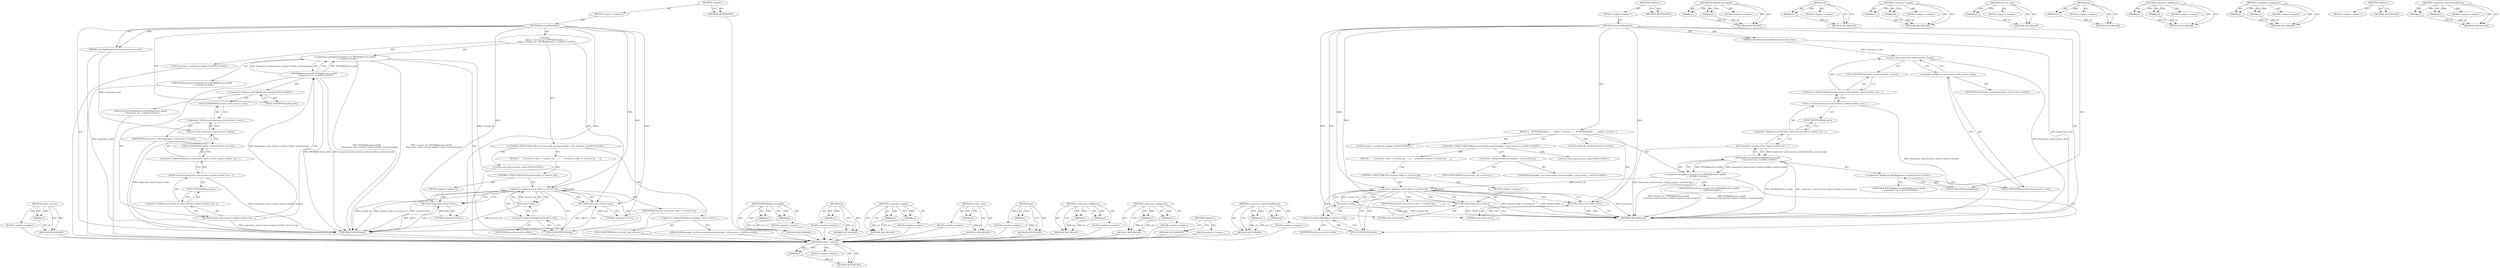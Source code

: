 digraph "&lt;operator&gt;.indirectFieldAccess" {
vulnerable_88 [label=<(METHOD,webrtc_receiver)>];
vulnerable_89 [label=<(PARAM,p1)>];
vulnerable_90 [label=<(BLOCK,&lt;empty&gt;,&lt;empty&gt;)>];
vulnerable_91 [label=<(METHOD_RETURN,ANY)>];
vulnerable_6 [label=<(METHOD,&lt;global&gt;)<SUB>1</SUB>>];
vulnerable_7 [label=<(BLOCK,&lt;empty&gt;,&lt;empty&gt;)<SUB>1</SUB>>];
vulnerable_8 [label=<(METHOD,ReceiverWasAdded)<SUB>1</SUB>>];
vulnerable_9 [label=<(PARAM,const RtpTransceiverState&amp; transceiver_state)<SUB>1</SUB>>];
vulnerable_10 [label="<(BLOCK,{
     uintptr_t receiver_id = RTCRtpReceiver::...,{
     uintptr_t receiver_id = RTCRtpReceiver::...)<SUB>1</SUB>>"];
vulnerable_11 [label="<(LOCAL,uintptr_t receiver_id: uintptr_t)<SUB>2</SUB>>"];
vulnerable_12 [label="<(&lt;operator&gt;.assignment,receiver_id = RTCRtpReceiver::getId(
         t...)<SUB>2</SUB>>"];
vulnerable_13 [label="<(IDENTIFIER,receiver_id,receiver_id = RTCRtpReceiver::getId(
         t...)<SUB>2</SUB>>"];
vulnerable_14 [label="<(RTCRtpReceiver.getId,RTCRtpReceiver::getId(
         transceiver_sta...)<SUB>2</SUB>>"];
vulnerable_15 [label="<(&lt;operator&gt;.fieldAccess,RTCRtpReceiver::getId)<SUB>2</SUB>>"];
vulnerable_16 [label="<(IDENTIFIER,RTCRtpReceiver,RTCRtpReceiver::getId(
         transceiver_sta...)<SUB>2</SUB>>"];
vulnerable_17 [label=<(FIELD_IDENTIFIER,getId,getId)<SUB>2</SUB>>];
vulnerable_18 [label=<(get,transceiver_state.receiver_state()-&gt;webrtc_rece...)<SUB>3</SUB>>];
vulnerable_19 [label=<(&lt;operator&gt;.fieldAccess,transceiver_state.receiver_state()-&gt;webrtc_rece...)<SUB>3</SUB>>];
vulnerable_20 [label=<(webrtc_receiver,transceiver_state.receiver_state()-&gt;webrtc_rece...)<SUB>3</SUB>>];
vulnerable_21 [label=<(&lt;operator&gt;.indirectFieldAccess,transceiver_state.receiver_state()-&gt;webrtc_rece...)<SUB>3</SUB>>];
vulnerable_22 [label=<(receiver_state,transceiver_state.receiver_state())<SUB>3</SUB>>];
vulnerable_23 [label=<(&lt;operator&gt;.fieldAccess,transceiver_state.receiver_state)<SUB>3</SUB>>];
vulnerable_24 [label=<(IDENTIFIER,transceiver_state,transceiver_state.receiver_state())<SUB>3</SUB>>];
vulnerable_25 [label=<(FIELD_IDENTIFIER,receiver_state,receiver_state)<SUB>3</SUB>>];
vulnerable_26 [label=<(FIELD_IDENTIFIER,webrtc_receiver,webrtc_receiver)<SUB>3</SUB>>];
vulnerable_27 [label=<(FIELD_IDENTIFIER,get,get)<SUB>3</SUB>>];
vulnerable_28 [label="<(CONTROL_STRUCTURE,FOR,for (const auto&amp; receiver:handler_-&gt;rtp_receivers_))<SUB>4</SUB>>"];
vulnerable_29 [label=<(&lt;operator&gt;.indirectFieldAccess,handler_-&gt;rtp_receivers_)<SUB>4</SUB>>];
vulnerable_30 [label="<(IDENTIFIER,handler_,for (const auto&amp; receiver:handler_-&gt;rtp_receive...)<SUB>4</SUB>>"];
vulnerable_31 [label=<(FIELD_IDENTIFIER,rtp_receivers_,rtp_receivers_)<SUB>4</SUB>>];
vulnerable_32 [label="<(LOCAL,const auto receiver: auto)<SUB>4</SUB>>"];
vulnerable_33 [label=<(BLOCK,{
      if (receiver-&gt;Id() == receiver_id)
    ...,{
      if (receiver-&gt;Id() == receiver_id)
    ...)<SUB>4</SUB>>];
vulnerable_34 [label=<(CONTROL_STRUCTURE,IF,if (receiver-&gt;Id() == receiver_id))<SUB>5</SUB>>];
vulnerable_35 [label=<(&lt;operator&gt;.equals,receiver-&gt;Id() == receiver_id)<SUB>5</SUB>>];
vulnerable_36 [label=<(Id,receiver-&gt;Id())<SUB>5</SUB>>];
vulnerable_37 [label=<(&lt;operator&gt;.indirectFieldAccess,receiver-&gt;Id)<SUB>5</SUB>>];
vulnerable_38 [label=<(IDENTIFIER,receiver,receiver-&gt;Id())<SUB>5</SUB>>];
vulnerable_39 [label=<(FIELD_IDENTIFIER,Id,Id)<SUB>5</SUB>>];
vulnerable_40 [label=<(IDENTIFIER,receiver_id,receiver-&gt;Id() == receiver_id)<SUB>5</SUB>>];
vulnerable_41 [label=<(BLOCK,&lt;empty&gt;,&lt;empty&gt;)<SUB>6</SUB>>];
vulnerable_42 [label=<(RETURN,return false;,return false;)<SUB>6</SUB>>];
vulnerable_43 [label=<(LITERAL,false,return false;)<SUB>6</SUB>>];
vulnerable_44 [label=<(RETURN,return true;,return true;)<SUB>8</SUB>>];
vulnerable_45 [label=<(LITERAL,true,return true;)<SUB>8</SUB>>];
vulnerable_46 [label=<(METHOD_RETURN,bool)<SUB>1</SUB>>];
vulnerable_48 [label=<(METHOD_RETURN,ANY)<SUB>1</SUB>>];
vulnerable_74 [label=<(METHOD,RTCRtpReceiver.getId)>];
vulnerable_75 [label=<(PARAM,p1)>];
vulnerable_76 [label=<(PARAM,p2)>];
vulnerable_77 [label=<(BLOCK,&lt;empty&gt;,&lt;empty&gt;)>];
vulnerable_78 [label=<(METHOD_RETURN,ANY)>];
vulnerable_106 [label=<(METHOD,Id)>];
vulnerable_107 [label=<(PARAM,p1)>];
vulnerable_108 [label=<(BLOCK,&lt;empty&gt;,&lt;empty&gt;)>];
vulnerable_109 [label=<(METHOD_RETURN,ANY)>];
vulnerable_101 [label=<(METHOD,&lt;operator&gt;.equals)>];
vulnerable_102 [label=<(PARAM,p1)>];
vulnerable_103 [label=<(PARAM,p2)>];
vulnerable_104 [label=<(BLOCK,&lt;empty&gt;,&lt;empty&gt;)>];
vulnerable_105 [label=<(METHOD_RETURN,ANY)>];
vulnerable_97 [label=<(METHOD,receiver_state)>];
vulnerable_98 [label=<(PARAM,p1)>];
vulnerable_99 [label=<(BLOCK,&lt;empty&gt;,&lt;empty&gt;)>];
vulnerable_100 [label=<(METHOD_RETURN,ANY)>];
vulnerable_84 [label=<(METHOD,get)>];
vulnerable_85 [label=<(PARAM,p1)>];
vulnerable_86 [label=<(BLOCK,&lt;empty&gt;,&lt;empty&gt;)>];
vulnerable_87 [label=<(METHOD_RETURN,ANY)>];
vulnerable_79 [label=<(METHOD,&lt;operator&gt;.fieldAccess)>];
vulnerable_80 [label=<(PARAM,p1)>];
vulnerable_81 [label=<(PARAM,p2)>];
vulnerable_82 [label=<(BLOCK,&lt;empty&gt;,&lt;empty&gt;)>];
vulnerable_83 [label=<(METHOD_RETURN,ANY)>];
vulnerable_69 [label=<(METHOD,&lt;operator&gt;.assignment)>];
vulnerable_70 [label=<(PARAM,p1)>];
vulnerable_71 [label=<(PARAM,p2)>];
vulnerable_72 [label=<(BLOCK,&lt;empty&gt;,&lt;empty&gt;)>];
vulnerable_73 [label=<(METHOD_RETURN,ANY)>];
vulnerable_63 [label=<(METHOD,&lt;global&gt;)<SUB>1</SUB>>];
vulnerable_64 [label=<(BLOCK,&lt;empty&gt;,&lt;empty&gt;)>];
vulnerable_65 [label=<(METHOD_RETURN,ANY)>];
vulnerable_92 [label=<(METHOD,&lt;operator&gt;.indirectFieldAccess)>];
vulnerable_93 [label=<(PARAM,p1)>];
vulnerable_94 [label=<(PARAM,p2)>];
vulnerable_95 [label=<(BLOCK,&lt;empty&gt;,&lt;empty&gt;)>];
vulnerable_96 [label=<(METHOD_RETURN,ANY)>];
fixed_91 [label=<(METHOD,webrtc_receiver)>];
fixed_92 [label=<(PARAM,p1)>];
fixed_93 [label=<(BLOCK,&lt;empty&gt;,&lt;empty&gt;)>];
fixed_94 [label=<(METHOD_RETURN,ANY)>];
fixed_6 [label=<(METHOD,&lt;global&gt;)<SUB>1</SUB>>];
fixed_7 [label=<(BLOCK,&lt;empty&gt;,&lt;empty&gt;)<SUB>1</SUB>>];
fixed_8 [label=<(METHOD,ReceiverWasAdded)<SUB>1</SUB>>];
fixed_9 [label=<(PARAM,const RtpTransceiverState&amp; transceiver_state)<SUB>1</SUB>>];
fixed_10 [label=<(BLOCK,{
    DCHECK(handler_);
     uintptr_t receiver...,{
    DCHECK(handler_);
     uintptr_t receiver...)<SUB>1</SUB>>];
fixed_11 [label="<(LOCAL,DCHECK : DCHECK)<SUB>2</SUB>>"];
fixed_12 [label="<(LOCAL,uintptr_t receiver_id: uintptr_t)<SUB>3</SUB>>"];
fixed_13 [label="<(&lt;operator&gt;.assignment,receiver_id = RTCRtpReceiver::getId(
         t...)<SUB>3</SUB>>"];
fixed_14 [label="<(IDENTIFIER,receiver_id,receiver_id = RTCRtpReceiver::getId(
         t...)<SUB>3</SUB>>"];
fixed_15 [label="<(RTCRtpReceiver.getId,RTCRtpReceiver::getId(
         transceiver_sta...)<SUB>3</SUB>>"];
fixed_16 [label="<(&lt;operator&gt;.fieldAccess,RTCRtpReceiver::getId)<SUB>3</SUB>>"];
fixed_17 [label="<(IDENTIFIER,RTCRtpReceiver,RTCRtpReceiver::getId(
         transceiver_sta...)<SUB>3</SUB>>"];
fixed_18 [label=<(FIELD_IDENTIFIER,getId,getId)<SUB>3</SUB>>];
fixed_19 [label=<(get,transceiver_state.receiver_state()-&gt;webrtc_rece...)<SUB>4</SUB>>];
fixed_20 [label=<(&lt;operator&gt;.fieldAccess,transceiver_state.receiver_state()-&gt;webrtc_rece...)<SUB>4</SUB>>];
fixed_21 [label=<(webrtc_receiver,transceiver_state.receiver_state()-&gt;webrtc_rece...)<SUB>4</SUB>>];
fixed_22 [label=<(&lt;operator&gt;.indirectFieldAccess,transceiver_state.receiver_state()-&gt;webrtc_rece...)<SUB>4</SUB>>];
fixed_23 [label=<(receiver_state,transceiver_state.receiver_state())<SUB>4</SUB>>];
fixed_24 [label=<(&lt;operator&gt;.fieldAccess,transceiver_state.receiver_state)<SUB>4</SUB>>];
fixed_25 [label=<(IDENTIFIER,transceiver_state,transceiver_state.receiver_state())<SUB>4</SUB>>];
fixed_26 [label=<(FIELD_IDENTIFIER,receiver_state,receiver_state)<SUB>4</SUB>>];
fixed_27 [label=<(FIELD_IDENTIFIER,webrtc_receiver,webrtc_receiver)<SUB>4</SUB>>];
fixed_28 [label=<(FIELD_IDENTIFIER,get,get)<SUB>4</SUB>>];
fixed_29 [label="<(CONTROL_STRUCTURE,FOR,for (const auto&amp; receiver:handler_-&gt;rtp_receivers_))<SUB>5</SUB>>"];
fixed_30 [label=<(&lt;operator&gt;.indirectFieldAccess,handler_-&gt;rtp_receivers_)<SUB>5</SUB>>];
fixed_31 [label="<(IDENTIFIER,handler_,for (const auto&amp; receiver:handler_-&gt;rtp_receive...)<SUB>5</SUB>>"];
fixed_32 [label=<(FIELD_IDENTIFIER,rtp_receivers_,rtp_receivers_)<SUB>5</SUB>>];
fixed_33 [label="<(LOCAL,const auto receiver: auto)<SUB>5</SUB>>"];
fixed_34 [label=<(BLOCK,{
      if (receiver-&gt;Id() == receiver_id)
    ...,{
      if (receiver-&gt;Id() == receiver_id)
    ...)<SUB>5</SUB>>];
fixed_35 [label=<(CONTROL_STRUCTURE,IF,if (receiver-&gt;Id() == receiver_id))<SUB>6</SUB>>];
fixed_36 [label=<(&lt;operator&gt;.equals,receiver-&gt;Id() == receiver_id)<SUB>6</SUB>>];
fixed_37 [label=<(Id,receiver-&gt;Id())<SUB>6</SUB>>];
fixed_38 [label=<(&lt;operator&gt;.indirectFieldAccess,receiver-&gt;Id)<SUB>6</SUB>>];
fixed_39 [label=<(IDENTIFIER,receiver,receiver-&gt;Id())<SUB>6</SUB>>];
fixed_40 [label=<(FIELD_IDENTIFIER,Id,Id)<SUB>6</SUB>>];
fixed_41 [label=<(IDENTIFIER,receiver_id,receiver-&gt;Id() == receiver_id)<SUB>6</SUB>>];
fixed_42 [label=<(BLOCK,&lt;empty&gt;,&lt;empty&gt;)<SUB>7</SUB>>];
fixed_43 [label=<(RETURN,return false;,return false;)<SUB>7</SUB>>];
fixed_44 [label=<(LITERAL,false,return false;)<SUB>7</SUB>>];
fixed_45 [label=<(RETURN,return true;,return true;)<SUB>9</SUB>>];
fixed_46 [label=<(LITERAL,true,return true;)<SUB>9</SUB>>];
fixed_47 [label=<(METHOD_RETURN,bool)<SUB>1</SUB>>];
fixed_49 [label=<(METHOD_RETURN,ANY)<SUB>1</SUB>>];
fixed_77 [label=<(METHOD,RTCRtpReceiver.getId)>];
fixed_78 [label=<(PARAM,p1)>];
fixed_79 [label=<(PARAM,p2)>];
fixed_80 [label=<(BLOCK,&lt;empty&gt;,&lt;empty&gt;)>];
fixed_81 [label=<(METHOD_RETURN,ANY)>];
fixed_109 [label=<(METHOD,Id)>];
fixed_110 [label=<(PARAM,p1)>];
fixed_111 [label=<(BLOCK,&lt;empty&gt;,&lt;empty&gt;)>];
fixed_112 [label=<(METHOD_RETURN,ANY)>];
fixed_104 [label=<(METHOD,&lt;operator&gt;.equals)>];
fixed_105 [label=<(PARAM,p1)>];
fixed_106 [label=<(PARAM,p2)>];
fixed_107 [label=<(BLOCK,&lt;empty&gt;,&lt;empty&gt;)>];
fixed_108 [label=<(METHOD_RETURN,ANY)>];
fixed_100 [label=<(METHOD,receiver_state)>];
fixed_101 [label=<(PARAM,p1)>];
fixed_102 [label=<(BLOCK,&lt;empty&gt;,&lt;empty&gt;)>];
fixed_103 [label=<(METHOD_RETURN,ANY)>];
fixed_87 [label=<(METHOD,get)>];
fixed_88 [label=<(PARAM,p1)>];
fixed_89 [label=<(BLOCK,&lt;empty&gt;,&lt;empty&gt;)>];
fixed_90 [label=<(METHOD_RETURN,ANY)>];
fixed_82 [label=<(METHOD,&lt;operator&gt;.fieldAccess)>];
fixed_83 [label=<(PARAM,p1)>];
fixed_84 [label=<(PARAM,p2)>];
fixed_85 [label=<(BLOCK,&lt;empty&gt;,&lt;empty&gt;)>];
fixed_86 [label=<(METHOD_RETURN,ANY)>];
fixed_72 [label=<(METHOD,&lt;operator&gt;.assignment)>];
fixed_73 [label=<(PARAM,p1)>];
fixed_74 [label=<(PARAM,p2)>];
fixed_75 [label=<(BLOCK,&lt;empty&gt;,&lt;empty&gt;)>];
fixed_76 [label=<(METHOD_RETURN,ANY)>];
fixed_66 [label=<(METHOD,&lt;global&gt;)<SUB>1</SUB>>];
fixed_67 [label=<(BLOCK,&lt;empty&gt;,&lt;empty&gt;)>];
fixed_68 [label=<(METHOD_RETURN,ANY)>];
fixed_95 [label=<(METHOD,&lt;operator&gt;.indirectFieldAccess)>];
fixed_96 [label=<(PARAM,p1)>];
fixed_97 [label=<(PARAM,p2)>];
fixed_98 [label=<(BLOCK,&lt;empty&gt;,&lt;empty&gt;)>];
fixed_99 [label=<(METHOD_RETURN,ANY)>];
vulnerable_88 -> vulnerable_89  [key=0, label="AST: "];
vulnerable_88 -> vulnerable_89  [key=1, label="DDG: "];
vulnerable_88 -> vulnerable_90  [key=0, label="AST: "];
vulnerable_88 -> vulnerable_91  [key=0, label="AST: "];
vulnerable_88 -> vulnerable_91  [key=1, label="CFG: "];
vulnerable_89 -> vulnerable_91  [key=0, label="DDG: p1"];
vulnerable_90 -> fixed_91  [key=0];
vulnerable_91 -> fixed_91  [key=0];
vulnerable_6 -> vulnerable_7  [key=0, label="AST: "];
vulnerable_6 -> vulnerable_48  [key=0, label="AST: "];
vulnerable_6 -> vulnerable_48  [key=1, label="CFG: "];
vulnerable_7 -> vulnerable_8  [key=0, label="AST: "];
vulnerable_8 -> vulnerable_9  [key=0, label="AST: "];
vulnerable_8 -> vulnerable_9  [key=1, label="DDG: "];
vulnerable_8 -> vulnerable_10  [key=0, label="AST: "];
vulnerable_8 -> vulnerable_46  [key=0, label="AST: "];
vulnerable_8 -> vulnerable_17  [key=0, label="CFG: "];
vulnerable_8 -> vulnerable_44  [key=0, label="DDG: "];
vulnerable_8 -> vulnerable_45  [key=0, label="DDG: "];
vulnerable_8 -> vulnerable_35  [key=0, label="DDG: "];
vulnerable_8 -> vulnerable_42  [key=0, label="DDG: "];
vulnerable_8 -> vulnerable_43  [key=0, label="DDG: "];
vulnerable_9 -> vulnerable_46  [key=0, label="DDG: transceiver_state"];
vulnerable_9 -> vulnerable_22  [key=0, label="DDG: transceiver_state"];
vulnerable_10 -> vulnerable_11  [key=0, label="AST: "];
vulnerable_10 -> vulnerable_12  [key=0, label="AST: "];
vulnerable_10 -> vulnerable_28  [key=0, label="AST: "];
vulnerable_10 -> vulnerable_44  [key=0, label="AST: "];
vulnerable_11 -> fixed_91  [key=0];
vulnerable_12 -> vulnerable_13  [key=0, label="AST: "];
vulnerable_12 -> vulnerable_14  [key=0, label="AST: "];
vulnerable_12 -> vulnerable_39  [key=0, label="CFG: "];
vulnerable_12 -> vulnerable_46  [key=0, label="DDG: RTCRtpReceiver::getId(
         transceiver_state.receiver_state()-&gt;webrtc_receiver().get())"];
vulnerable_12 -> vulnerable_46  [key=1, label="DDG: receiver_id = RTCRtpReceiver::getId(
         transceiver_state.receiver_state()-&gt;webrtc_receiver().get())"];
vulnerable_12 -> vulnerable_35  [key=0, label="DDG: receiver_id"];
vulnerable_13 -> fixed_91  [key=0];
vulnerable_14 -> vulnerable_15  [key=0, label="AST: "];
vulnerable_14 -> vulnerable_18  [key=0, label="AST: "];
vulnerable_14 -> vulnerable_12  [key=0, label="CFG: "];
vulnerable_14 -> vulnerable_12  [key=1, label="DDG: RTCRtpReceiver::getId"];
vulnerable_14 -> vulnerable_12  [key=2, label="DDG: transceiver_state.receiver_state()-&gt;webrtc_receiver().get()"];
vulnerable_14 -> vulnerable_46  [key=0, label="DDG: RTCRtpReceiver::getId"];
vulnerable_14 -> vulnerable_46  [key=1, label="DDG: transceiver_state.receiver_state()-&gt;webrtc_receiver().get()"];
vulnerable_15 -> vulnerable_16  [key=0, label="AST: "];
vulnerable_15 -> vulnerable_17  [key=0, label="AST: "];
vulnerable_15 -> vulnerable_25  [key=0, label="CFG: "];
vulnerable_16 -> fixed_91  [key=0];
vulnerable_17 -> vulnerable_15  [key=0, label="CFG: "];
vulnerable_18 -> vulnerable_19  [key=0, label="AST: "];
vulnerable_18 -> vulnerable_14  [key=0, label="CFG: "];
vulnerable_18 -> vulnerable_14  [key=1, label="DDG: transceiver_state.receiver_state()-&gt;webrtc_receiver().get"];
vulnerable_18 -> vulnerable_46  [key=0, label="DDG: transceiver_state.receiver_state()-&gt;webrtc_receiver().get"];
vulnerable_19 -> vulnerable_20  [key=0, label="AST: "];
vulnerable_19 -> vulnerable_27  [key=0, label="AST: "];
vulnerable_19 -> vulnerable_18  [key=0, label="CFG: "];
vulnerable_20 -> vulnerable_21  [key=0, label="AST: "];
vulnerable_20 -> vulnerable_27  [key=0, label="CFG: "];
vulnerable_20 -> vulnerable_46  [key=0, label="DDG: transceiver_state.receiver_state()-&gt;webrtc_receiver"];
vulnerable_21 -> vulnerable_22  [key=0, label="AST: "];
vulnerable_21 -> vulnerable_26  [key=0, label="AST: "];
vulnerable_21 -> vulnerable_20  [key=0, label="CFG: "];
vulnerable_22 -> vulnerable_23  [key=0, label="AST: "];
vulnerable_22 -> vulnerable_26  [key=0, label="CFG: "];
vulnerable_22 -> vulnerable_46  [key=0, label="DDG: transceiver_state.receiver_state"];
vulnerable_23 -> vulnerable_24  [key=0, label="AST: "];
vulnerable_23 -> vulnerable_25  [key=0, label="AST: "];
vulnerable_23 -> vulnerable_22  [key=0, label="CFG: "];
vulnerable_24 -> fixed_91  [key=0];
vulnerable_25 -> vulnerable_23  [key=0, label="CFG: "];
vulnerable_26 -> vulnerable_21  [key=0, label="CFG: "];
vulnerable_27 -> vulnerable_19  [key=0, label="CFG: "];
vulnerable_28 -> vulnerable_29  [key=0, label="AST: "];
vulnerable_28 -> vulnerable_32  [key=0, label="AST: "];
vulnerable_28 -> vulnerable_33  [key=0, label="AST: "];
vulnerable_29 -> vulnerable_30  [key=0, label="AST: "];
vulnerable_29 -> vulnerable_31  [key=0, label="AST: "];
vulnerable_30 -> fixed_91  [key=0];
vulnerable_31 -> fixed_91  [key=0];
vulnerable_32 -> fixed_91  [key=0];
vulnerable_33 -> vulnerable_34  [key=0, label="AST: "];
vulnerable_34 -> vulnerable_35  [key=0, label="AST: "];
vulnerable_34 -> vulnerable_41  [key=0, label="AST: "];
vulnerable_35 -> vulnerable_36  [key=0, label="AST: "];
vulnerable_35 -> vulnerable_36  [key=1, label="CDG: "];
vulnerable_35 -> vulnerable_40  [key=0, label="AST: "];
vulnerable_35 -> vulnerable_39  [key=0, label="CFG: "];
vulnerable_35 -> vulnerable_39  [key=1, label="CDG: "];
vulnerable_35 -> vulnerable_42  [key=0, label="CFG: "];
vulnerable_35 -> vulnerable_42  [key=1, label="CDG: "];
vulnerable_35 -> vulnerable_44  [key=0, label="CFG: "];
vulnerable_35 -> vulnerable_44  [key=1, label="CDG: "];
vulnerable_35 -> vulnerable_46  [key=0, label="DDG: receiver-&gt;Id()"];
vulnerable_35 -> vulnerable_46  [key=1, label="DDG: receiver_id"];
vulnerable_35 -> vulnerable_46  [key=2, label="DDG: receiver-&gt;Id() == receiver_id"];
vulnerable_35 -> vulnerable_35  [key=0, label="CDG: "];
vulnerable_35 -> vulnerable_37  [key=0, label="CDG: "];
vulnerable_36 -> vulnerable_37  [key=0, label="AST: "];
vulnerable_36 -> vulnerable_35  [key=0, label="CFG: "];
vulnerable_36 -> vulnerable_35  [key=1, label="DDG: receiver-&gt;Id"];
vulnerable_36 -> vulnerable_46  [key=0, label="DDG: receiver-&gt;Id"];
vulnerable_37 -> vulnerable_38  [key=0, label="AST: "];
vulnerable_37 -> vulnerable_39  [key=0, label="AST: "];
vulnerable_37 -> vulnerable_36  [key=0, label="CFG: "];
vulnerable_38 -> fixed_91  [key=0];
vulnerable_39 -> vulnerable_37  [key=0, label="CFG: "];
vulnerable_40 -> fixed_91  [key=0];
vulnerable_41 -> vulnerable_42  [key=0, label="AST: "];
vulnerable_42 -> vulnerable_43  [key=0, label="AST: "];
vulnerable_42 -> vulnerable_46  [key=0, label="CFG: "];
vulnerable_42 -> vulnerable_46  [key=1, label="DDG: &lt;RET&gt;"];
vulnerable_43 -> vulnerable_42  [key=0, label="DDG: false"];
vulnerable_44 -> vulnerable_45  [key=0, label="AST: "];
vulnerable_44 -> vulnerable_46  [key=0, label="CFG: "];
vulnerable_44 -> vulnerable_46  [key=1, label="DDG: &lt;RET&gt;"];
vulnerable_45 -> vulnerable_44  [key=0, label="DDG: true"];
vulnerable_46 -> fixed_91  [key=0];
vulnerable_48 -> fixed_91  [key=0];
vulnerable_74 -> vulnerable_75  [key=0, label="AST: "];
vulnerable_74 -> vulnerable_75  [key=1, label="DDG: "];
vulnerable_74 -> vulnerable_77  [key=0, label="AST: "];
vulnerable_74 -> vulnerable_76  [key=0, label="AST: "];
vulnerable_74 -> vulnerable_76  [key=1, label="DDG: "];
vulnerable_74 -> vulnerable_78  [key=0, label="AST: "];
vulnerable_74 -> vulnerable_78  [key=1, label="CFG: "];
vulnerable_75 -> vulnerable_78  [key=0, label="DDG: p1"];
vulnerable_76 -> vulnerable_78  [key=0, label="DDG: p2"];
vulnerable_77 -> fixed_91  [key=0];
vulnerable_78 -> fixed_91  [key=0];
vulnerable_106 -> vulnerable_107  [key=0, label="AST: "];
vulnerable_106 -> vulnerable_107  [key=1, label="DDG: "];
vulnerable_106 -> vulnerable_108  [key=0, label="AST: "];
vulnerable_106 -> vulnerable_109  [key=0, label="AST: "];
vulnerable_106 -> vulnerable_109  [key=1, label="CFG: "];
vulnerable_107 -> vulnerable_109  [key=0, label="DDG: p1"];
vulnerable_108 -> fixed_91  [key=0];
vulnerable_109 -> fixed_91  [key=0];
vulnerable_101 -> vulnerable_102  [key=0, label="AST: "];
vulnerable_101 -> vulnerable_102  [key=1, label="DDG: "];
vulnerable_101 -> vulnerable_104  [key=0, label="AST: "];
vulnerable_101 -> vulnerable_103  [key=0, label="AST: "];
vulnerable_101 -> vulnerable_103  [key=1, label="DDG: "];
vulnerable_101 -> vulnerable_105  [key=0, label="AST: "];
vulnerable_101 -> vulnerable_105  [key=1, label="CFG: "];
vulnerable_102 -> vulnerable_105  [key=0, label="DDG: p1"];
vulnerable_103 -> vulnerable_105  [key=0, label="DDG: p2"];
vulnerable_104 -> fixed_91  [key=0];
vulnerable_105 -> fixed_91  [key=0];
vulnerable_97 -> vulnerable_98  [key=0, label="AST: "];
vulnerable_97 -> vulnerable_98  [key=1, label="DDG: "];
vulnerable_97 -> vulnerable_99  [key=0, label="AST: "];
vulnerable_97 -> vulnerable_100  [key=0, label="AST: "];
vulnerable_97 -> vulnerable_100  [key=1, label="CFG: "];
vulnerable_98 -> vulnerable_100  [key=0, label="DDG: p1"];
vulnerable_99 -> fixed_91  [key=0];
vulnerable_100 -> fixed_91  [key=0];
vulnerable_84 -> vulnerable_85  [key=0, label="AST: "];
vulnerable_84 -> vulnerable_85  [key=1, label="DDG: "];
vulnerable_84 -> vulnerable_86  [key=0, label="AST: "];
vulnerable_84 -> vulnerable_87  [key=0, label="AST: "];
vulnerable_84 -> vulnerable_87  [key=1, label="CFG: "];
vulnerable_85 -> vulnerable_87  [key=0, label="DDG: p1"];
vulnerable_86 -> fixed_91  [key=0];
vulnerable_87 -> fixed_91  [key=0];
vulnerable_79 -> vulnerable_80  [key=0, label="AST: "];
vulnerable_79 -> vulnerable_80  [key=1, label="DDG: "];
vulnerable_79 -> vulnerable_82  [key=0, label="AST: "];
vulnerable_79 -> vulnerable_81  [key=0, label="AST: "];
vulnerable_79 -> vulnerable_81  [key=1, label="DDG: "];
vulnerable_79 -> vulnerable_83  [key=0, label="AST: "];
vulnerable_79 -> vulnerable_83  [key=1, label="CFG: "];
vulnerable_80 -> vulnerable_83  [key=0, label="DDG: p1"];
vulnerable_81 -> vulnerable_83  [key=0, label="DDG: p2"];
vulnerable_82 -> fixed_91  [key=0];
vulnerable_83 -> fixed_91  [key=0];
vulnerable_69 -> vulnerable_70  [key=0, label="AST: "];
vulnerable_69 -> vulnerable_70  [key=1, label="DDG: "];
vulnerable_69 -> vulnerable_72  [key=0, label="AST: "];
vulnerable_69 -> vulnerable_71  [key=0, label="AST: "];
vulnerable_69 -> vulnerable_71  [key=1, label="DDG: "];
vulnerable_69 -> vulnerable_73  [key=0, label="AST: "];
vulnerable_69 -> vulnerable_73  [key=1, label="CFG: "];
vulnerable_70 -> vulnerable_73  [key=0, label="DDG: p1"];
vulnerable_71 -> vulnerable_73  [key=0, label="DDG: p2"];
vulnerable_72 -> fixed_91  [key=0];
vulnerable_73 -> fixed_91  [key=0];
vulnerable_63 -> vulnerable_64  [key=0, label="AST: "];
vulnerable_63 -> vulnerable_65  [key=0, label="AST: "];
vulnerable_63 -> vulnerable_65  [key=1, label="CFG: "];
vulnerable_64 -> fixed_91  [key=0];
vulnerable_65 -> fixed_91  [key=0];
vulnerable_92 -> vulnerable_93  [key=0, label="AST: "];
vulnerable_92 -> vulnerable_93  [key=1, label="DDG: "];
vulnerable_92 -> vulnerable_95  [key=0, label="AST: "];
vulnerable_92 -> vulnerable_94  [key=0, label="AST: "];
vulnerable_92 -> vulnerable_94  [key=1, label="DDG: "];
vulnerable_92 -> vulnerable_96  [key=0, label="AST: "];
vulnerable_92 -> vulnerable_96  [key=1, label="CFG: "];
vulnerable_93 -> vulnerable_96  [key=0, label="DDG: p1"];
vulnerable_94 -> vulnerable_96  [key=0, label="DDG: p2"];
vulnerable_95 -> fixed_91  [key=0];
vulnerable_96 -> fixed_91  [key=0];
fixed_91 -> fixed_92  [key=0, label="AST: "];
fixed_91 -> fixed_92  [key=1, label="DDG: "];
fixed_91 -> fixed_93  [key=0, label="AST: "];
fixed_91 -> fixed_94  [key=0, label="AST: "];
fixed_91 -> fixed_94  [key=1, label="CFG: "];
fixed_92 -> fixed_94  [key=0, label="DDG: p1"];
fixed_6 -> fixed_7  [key=0, label="AST: "];
fixed_6 -> fixed_49  [key=0, label="AST: "];
fixed_6 -> fixed_49  [key=1, label="CFG: "];
fixed_7 -> fixed_8  [key=0, label="AST: "];
fixed_8 -> fixed_9  [key=0, label="AST: "];
fixed_8 -> fixed_9  [key=1, label="DDG: "];
fixed_8 -> fixed_10  [key=0, label="AST: "];
fixed_8 -> fixed_47  [key=0, label="AST: "];
fixed_8 -> fixed_18  [key=0, label="CFG: "];
fixed_8 -> fixed_45  [key=0, label="DDG: "];
fixed_8 -> fixed_46  [key=0, label="DDG: "];
fixed_8 -> fixed_36  [key=0, label="DDG: "];
fixed_8 -> fixed_43  [key=0, label="DDG: "];
fixed_8 -> fixed_44  [key=0, label="DDG: "];
fixed_9 -> fixed_47  [key=0, label="DDG: transceiver_state"];
fixed_9 -> fixed_23  [key=0, label="DDG: transceiver_state"];
fixed_10 -> fixed_11  [key=0, label="AST: "];
fixed_10 -> fixed_12  [key=0, label="AST: "];
fixed_10 -> fixed_13  [key=0, label="AST: "];
fixed_10 -> fixed_29  [key=0, label="AST: "];
fixed_10 -> fixed_45  [key=0, label="AST: "];
fixed_13 -> fixed_14  [key=0, label="AST: "];
fixed_13 -> fixed_15  [key=0, label="AST: "];
fixed_13 -> fixed_40  [key=0, label="CFG: "];
fixed_13 -> fixed_47  [key=0, label="DDG: RTCRtpReceiver::getId(
         transceiver_state.receiver_state()-&gt;webrtc_receiver().get())"];
fixed_13 -> fixed_47  [key=1, label="DDG: receiver_id = RTCRtpReceiver::getId(
         transceiver_state.receiver_state()-&gt;webrtc_receiver().get())"];
fixed_13 -> fixed_36  [key=0, label="DDG: receiver_id"];
fixed_15 -> fixed_16  [key=0, label="AST: "];
fixed_15 -> fixed_19  [key=0, label="AST: "];
fixed_15 -> fixed_13  [key=0, label="CFG: "];
fixed_15 -> fixed_13  [key=1, label="DDG: RTCRtpReceiver::getId"];
fixed_15 -> fixed_13  [key=2, label="DDG: transceiver_state.receiver_state()-&gt;webrtc_receiver().get()"];
fixed_15 -> fixed_47  [key=0, label="DDG: RTCRtpReceiver::getId"];
fixed_15 -> fixed_47  [key=1, label="DDG: transceiver_state.receiver_state()-&gt;webrtc_receiver().get()"];
fixed_16 -> fixed_17  [key=0, label="AST: "];
fixed_16 -> fixed_18  [key=0, label="AST: "];
fixed_16 -> fixed_26  [key=0, label="CFG: "];
fixed_18 -> fixed_16  [key=0, label="CFG: "];
fixed_19 -> fixed_20  [key=0, label="AST: "];
fixed_19 -> fixed_15  [key=0, label="CFG: "];
fixed_19 -> fixed_15  [key=1, label="DDG: transceiver_state.receiver_state()-&gt;webrtc_receiver().get"];
fixed_19 -> fixed_47  [key=0, label="DDG: transceiver_state.receiver_state()-&gt;webrtc_receiver().get"];
fixed_20 -> fixed_21  [key=0, label="AST: "];
fixed_20 -> fixed_28  [key=0, label="AST: "];
fixed_20 -> fixed_19  [key=0, label="CFG: "];
fixed_21 -> fixed_22  [key=0, label="AST: "];
fixed_21 -> fixed_28  [key=0, label="CFG: "];
fixed_21 -> fixed_47  [key=0, label="DDG: transceiver_state.receiver_state()-&gt;webrtc_receiver"];
fixed_22 -> fixed_23  [key=0, label="AST: "];
fixed_22 -> fixed_27  [key=0, label="AST: "];
fixed_22 -> fixed_21  [key=0, label="CFG: "];
fixed_23 -> fixed_24  [key=0, label="AST: "];
fixed_23 -> fixed_27  [key=0, label="CFG: "];
fixed_23 -> fixed_47  [key=0, label="DDG: transceiver_state.receiver_state"];
fixed_24 -> fixed_25  [key=0, label="AST: "];
fixed_24 -> fixed_26  [key=0, label="AST: "];
fixed_24 -> fixed_23  [key=0, label="CFG: "];
fixed_26 -> fixed_24  [key=0, label="CFG: "];
fixed_27 -> fixed_22  [key=0, label="CFG: "];
fixed_28 -> fixed_20  [key=0, label="CFG: "];
fixed_29 -> fixed_30  [key=0, label="AST: "];
fixed_29 -> fixed_33  [key=0, label="AST: "];
fixed_29 -> fixed_34  [key=0, label="AST: "];
fixed_30 -> fixed_31  [key=0, label="AST: "];
fixed_30 -> fixed_32  [key=0, label="AST: "];
fixed_34 -> fixed_35  [key=0, label="AST: "];
fixed_35 -> fixed_36  [key=0, label="AST: "];
fixed_35 -> fixed_42  [key=0, label="AST: "];
fixed_36 -> fixed_37  [key=0, label="AST: "];
fixed_36 -> fixed_37  [key=1, label="CDG: "];
fixed_36 -> fixed_41  [key=0, label="AST: "];
fixed_36 -> fixed_40  [key=0, label="CFG: "];
fixed_36 -> fixed_40  [key=1, label="CDG: "];
fixed_36 -> fixed_43  [key=0, label="CFG: "];
fixed_36 -> fixed_43  [key=1, label="CDG: "];
fixed_36 -> fixed_45  [key=0, label="CFG: "];
fixed_36 -> fixed_45  [key=1, label="CDG: "];
fixed_36 -> fixed_47  [key=0, label="DDG: receiver-&gt;Id()"];
fixed_36 -> fixed_47  [key=1, label="DDG: receiver_id"];
fixed_36 -> fixed_47  [key=2, label="DDG: receiver-&gt;Id() == receiver_id"];
fixed_36 -> fixed_38  [key=0, label="CDG: "];
fixed_36 -> fixed_36  [key=0, label="CDG: "];
fixed_37 -> fixed_38  [key=0, label="AST: "];
fixed_37 -> fixed_36  [key=0, label="CFG: "];
fixed_37 -> fixed_36  [key=1, label="DDG: receiver-&gt;Id"];
fixed_37 -> fixed_47  [key=0, label="DDG: receiver-&gt;Id"];
fixed_38 -> fixed_39  [key=0, label="AST: "];
fixed_38 -> fixed_40  [key=0, label="AST: "];
fixed_38 -> fixed_37  [key=0, label="CFG: "];
fixed_40 -> fixed_38  [key=0, label="CFG: "];
fixed_42 -> fixed_43  [key=0, label="AST: "];
fixed_43 -> fixed_44  [key=0, label="AST: "];
fixed_43 -> fixed_47  [key=0, label="CFG: "];
fixed_43 -> fixed_47  [key=1, label="DDG: &lt;RET&gt;"];
fixed_44 -> fixed_43  [key=0, label="DDG: false"];
fixed_45 -> fixed_46  [key=0, label="AST: "];
fixed_45 -> fixed_47  [key=0, label="CFG: "];
fixed_45 -> fixed_47  [key=1, label="DDG: &lt;RET&gt;"];
fixed_46 -> fixed_45  [key=0, label="DDG: true"];
fixed_77 -> fixed_78  [key=0, label="AST: "];
fixed_77 -> fixed_78  [key=1, label="DDG: "];
fixed_77 -> fixed_80  [key=0, label="AST: "];
fixed_77 -> fixed_79  [key=0, label="AST: "];
fixed_77 -> fixed_79  [key=1, label="DDG: "];
fixed_77 -> fixed_81  [key=0, label="AST: "];
fixed_77 -> fixed_81  [key=1, label="CFG: "];
fixed_78 -> fixed_81  [key=0, label="DDG: p1"];
fixed_79 -> fixed_81  [key=0, label="DDG: p2"];
fixed_109 -> fixed_110  [key=0, label="AST: "];
fixed_109 -> fixed_110  [key=1, label="DDG: "];
fixed_109 -> fixed_111  [key=0, label="AST: "];
fixed_109 -> fixed_112  [key=0, label="AST: "];
fixed_109 -> fixed_112  [key=1, label="CFG: "];
fixed_110 -> fixed_112  [key=0, label="DDG: p1"];
fixed_104 -> fixed_105  [key=0, label="AST: "];
fixed_104 -> fixed_105  [key=1, label="DDG: "];
fixed_104 -> fixed_107  [key=0, label="AST: "];
fixed_104 -> fixed_106  [key=0, label="AST: "];
fixed_104 -> fixed_106  [key=1, label="DDG: "];
fixed_104 -> fixed_108  [key=0, label="AST: "];
fixed_104 -> fixed_108  [key=1, label="CFG: "];
fixed_105 -> fixed_108  [key=0, label="DDG: p1"];
fixed_106 -> fixed_108  [key=0, label="DDG: p2"];
fixed_100 -> fixed_101  [key=0, label="AST: "];
fixed_100 -> fixed_101  [key=1, label="DDG: "];
fixed_100 -> fixed_102  [key=0, label="AST: "];
fixed_100 -> fixed_103  [key=0, label="AST: "];
fixed_100 -> fixed_103  [key=1, label="CFG: "];
fixed_101 -> fixed_103  [key=0, label="DDG: p1"];
fixed_87 -> fixed_88  [key=0, label="AST: "];
fixed_87 -> fixed_88  [key=1, label="DDG: "];
fixed_87 -> fixed_89  [key=0, label="AST: "];
fixed_87 -> fixed_90  [key=0, label="AST: "];
fixed_87 -> fixed_90  [key=1, label="CFG: "];
fixed_88 -> fixed_90  [key=0, label="DDG: p1"];
fixed_82 -> fixed_83  [key=0, label="AST: "];
fixed_82 -> fixed_83  [key=1, label="DDG: "];
fixed_82 -> fixed_85  [key=0, label="AST: "];
fixed_82 -> fixed_84  [key=0, label="AST: "];
fixed_82 -> fixed_84  [key=1, label="DDG: "];
fixed_82 -> fixed_86  [key=0, label="AST: "];
fixed_82 -> fixed_86  [key=1, label="CFG: "];
fixed_83 -> fixed_86  [key=0, label="DDG: p1"];
fixed_84 -> fixed_86  [key=0, label="DDG: p2"];
fixed_72 -> fixed_73  [key=0, label="AST: "];
fixed_72 -> fixed_73  [key=1, label="DDG: "];
fixed_72 -> fixed_75  [key=0, label="AST: "];
fixed_72 -> fixed_74  [key=0, label="AST: "];
fixed_72 -> fixed_74  [key=1, label="DDG: "];
fixed_72 -> fixed_76  [key=0, label="AST: "];
fixed_72 -> fixed_76  [key=1, label="CFG: "];
fixed_73 -> fixed_76  [key=0, label="DDG: p1"];
fixed_74 -> fixed_76  [key=0, label="DDG: p2"];
fixed_66 -> fixed_67  [key=0, label="AST: "];
fixed_66 -> fixed_68  [key=0, label="AST: "];
fixed_66 -> fixed_68  [key=1, label="CFG: "];
fixed_95 -> fixed_96  [key=0, label="AST: "];
fixed_95 -> fixed_96  [key=1, label="DDG: "];
fixed_95 -> fixed_98  [key=0, label="AST: "];
fixed_95 -> fixed_97  [key=0, label="AST: "];
fixed_95 -> fixed_97  [key=1, label="DDG: "];
fixed_95 -> fixed_99  [key=0, label="AST: "];
fixed_95 -> fixed_99  [key=1, label="CFG: "];
fixed_96 -> fixed_99  [key=0, label="DDG: p1"];
fixed_97 -> fixed_99  [key=0, label="DDG: p2"];
}
